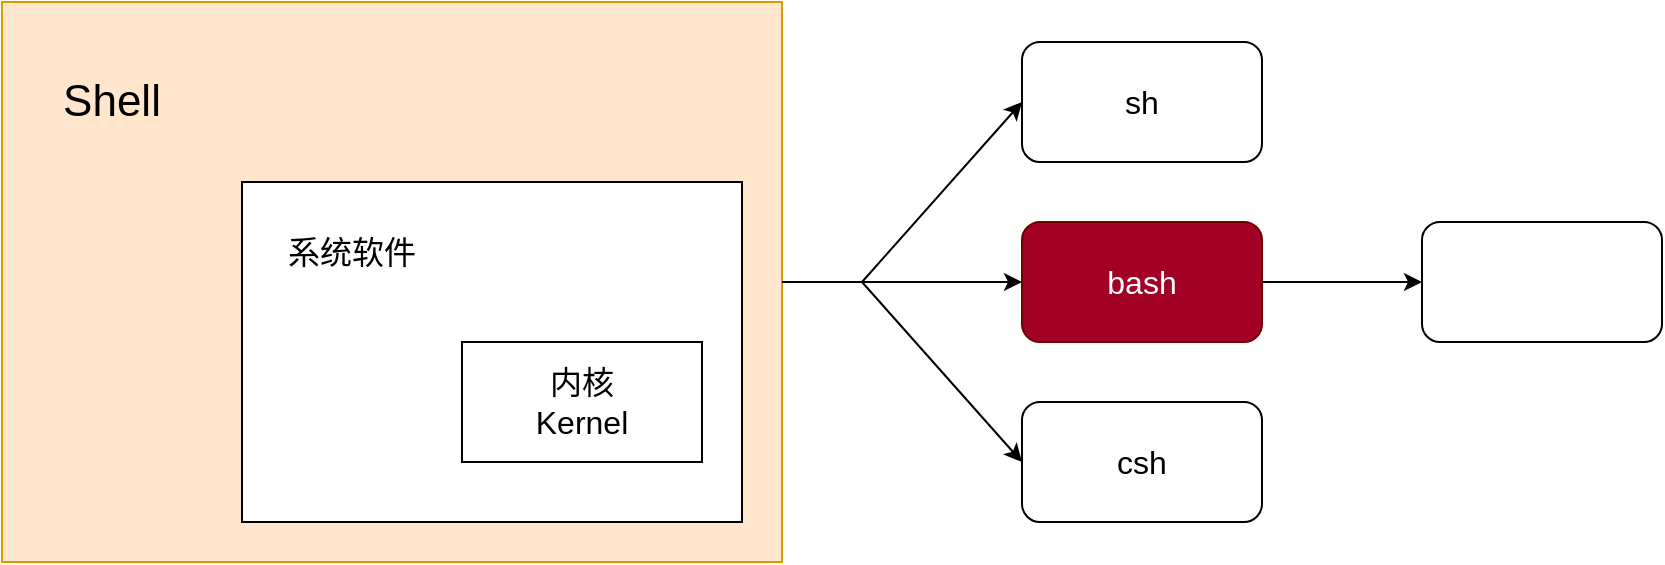 <mxfile>
    <diagram id="5pS0CdnYppJd4FNUCvO_" name="Page-1">
        <mxGraphModel dx="921" dy="655" grid="1" gridSize="10" guides="1" tooltips="1" connect="1" arrows="1" fold="1" page="1" pageScale="1" pageWidth="4681" pageHeight="3300" math="0" shadow="0">
            <root>
                <mxCell id="0"/>
                <mxCell id="1" parent="0"/>
                <mxCell id="2" value="" style="rounded=0;whiteSpace=wrap;html=1;align=left;fillColor=#ffe6cc;strokeColor=#d79b00;" parent="1" vertex="1">
                    <mxGeometry x="230" y="60" width="390" height="280" as="geometry"/>
                </mxCell>
                <mxCell id="3" value="" style="rounded=0;whiteSpace=wrap;html=1;align=left;" parent="1" vertex="1">
                    <mxGeometry x="350" y="150" width="250" height="170" as="geometry"/>
                </mxCell>
                <mxCell id="4" value="内核&lt;br style=&quot;font-size: 16px;&quot;&gt;Kernel" style="rounded=0;whiteSpace=wrap;html=1;fontSize=16;" parent="1" vertex="1">
                    <mxGeometry x="460" y="230" width="120" height="60" as="geometry"/>
                </mxCell>
                <mxCell id="5" value="系统软件" style="text;html=1;strokeColor=none;fillColor=none;align=center;verticalAlign=middle;whiteSpace=wrap;rounded=0;fontSize=16;" parent="1" vertex="1">
                    <mxGeometry x="370" y="170" width="70" height="30" as="geometry"/>
                </mxCell>
                <mxCell id="6" value="&lt;font style=&quot;font-size: 22px&quot;&gt;Shell&lt;/font&gt;" style="text;html=1;strokeColor=none;fillColor=none;align=center;verticalAlign=middle;whiteSpace=wrap;rounded=0;" parent="1" vertex="1">
                    <mxGeometry x="240" y="80" width="90" height="60" as="geometry"/>
                </mxCell>
                <mxCell id="8" value="sh" style="rounded=1;whiteSpace=wrap;html=1;fontSize=16;" parent="1" vertex="1">
                    <mxGeometry x="740" y="80" width="120" height="60" as="geometry"/>
                </mxCell>
                <mxCell id="10" value="bash" style="rounded=1;whiteSpace=wrap;html=1;fontSize=16;fillColor=#a20025;fontColor=#ffffff;strokeColor=#6F0000;" parent="1" vertex="1">
                    <mxGeometry x="740" y="170" width="120" height="60" as="geometry"/>
                </mxCell>
                <mxCell id="11" value="csh" style="rounded=1;whiteSpace=wrap;html=1;fontSize=16;" parent="1" vertex="1">
                    <mxGeometry x="740" y="260" width="120" height="60" as="geometry"/>
                </mxCell>
                <mxCell id="13" value="" style="endArrow=classic;html=1;fontSize=22;entryX=0;entryY=0.5;entryDx=0;entryDy=0;" parent="1" target="11" edge="1">
                    <mxGeometry width="50" height="50" relative="1" as="geometry">
                        <mxPoint x="660" y="200" as="sourcePoint"/>
                        <mxPoint x="820" y="300" as="targetPoint"/>
                    </mxGeometry>
                </mxCell>
                <mxCell id="15" value="" style="endArrow=classic;html=1;fontSize=22;entryX=0;entryY=0.5;entryDx=0;entryDy=0;" parent="1" target="8" edge="1">
                    <mxGeometry width="50" height="50" relative="1" as="geometry">
                        <mxPoint x="660" y="200" as="sourcePoint"/>
                        <mxPoint x="750" y="100" as="targetPoint"/>
                    </mxGeometry>
                </mxCell>
                <mxCell id="16" value="" style="endArrow=classic;html=1;fontSize=22;exitX=1;exitY=0.5;exitDx=0;exitDy=0;entryX=0;entryY=0.5;entryDx=0;entryDy=0;" parent="1" source="2" target="10" edge="1">
                    <mxGeometry width="50" height="50" relative="1" as="geometry">
                        <mxPoint x="690" y="230" as="sourcePoint"/>
                        <mxPoint x="740" y="180" as="targetPoint"/>
                    </mxGeometry>
                </mxCell>
                <mxCell id="17" value="" style="endArrow=classic;html=1;fontSize=16;exitX=1;exitY=0.5;exitDx=0;exitDy=0;" edge="1" parent="1" source="10">
                    <mxGeometry width="50" height="50" relative="1" as="geometry">
                        <mxPoint x="940" y="190" as="sourcePoint"/>
                        <mxPoint x="940" y="200" as="targetPoint"/>
                    </mxGeometry>
                </mxCell>
                <mxCell id="18" value="" style="rounded=1;whiteSpace=wrap;html=1;fontSize=16;" vertex="1" parent="1">
                    <mxGeometry x="940" y="170" width="120" height="60" as="geometry"/>
                </mxCell>
            </root>
        </mxGraphModel>
    </diagram>
</mxfile>
